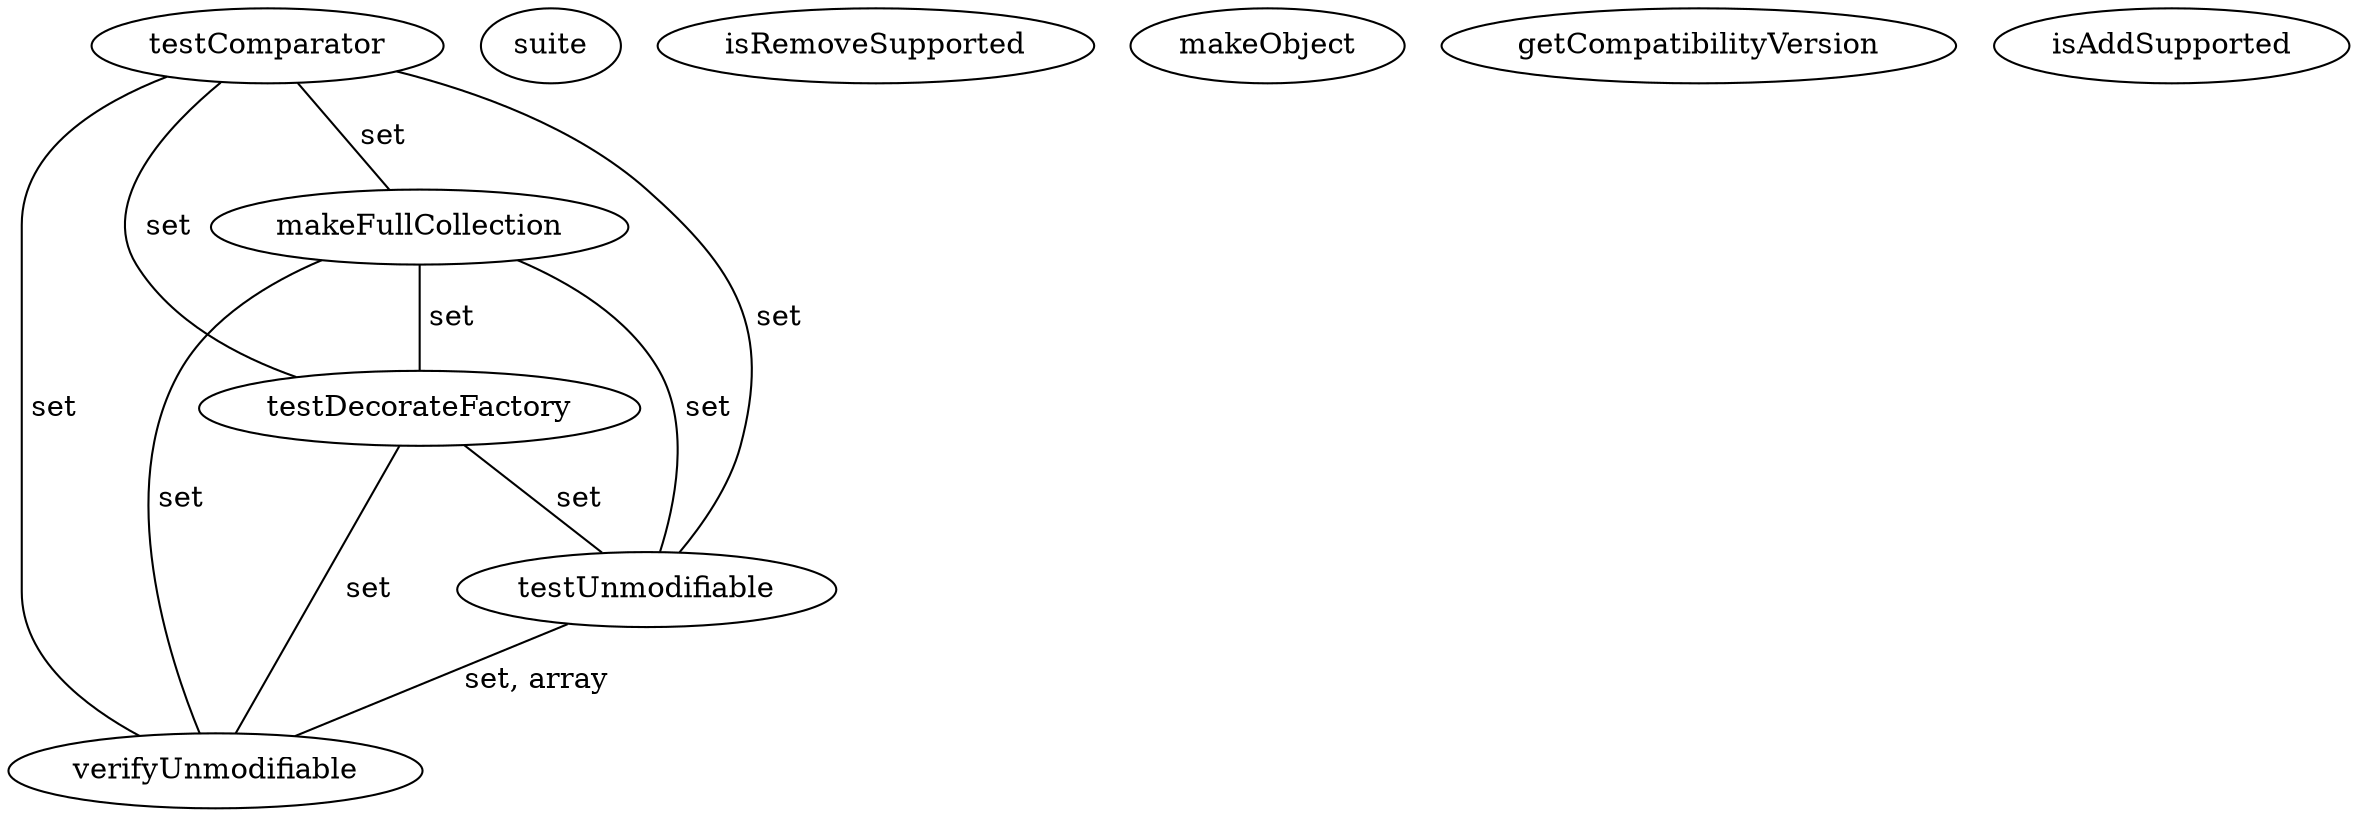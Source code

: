 digraph G {
testComparator;
suite;
isRemoveSupported;
makeFullCollection;
makeObject;
testDecorateFactory;
getCompatibilityVersion;
testUnmodifiable;
verifyUnmodifiable;
isAddSupported;
testComparator -> makeFullCollection [label=" set", dir=none];
testComparator -> testDecorateFactory [label=" set", dir=none];
testComparator -> testUnmodifiable [label=" set", dir=none];
testComparator -> verifyUnmodifiable [label=" set", dir=none];
makeFullCollection -> testDecorateFactory [label=" set", dir=none];
makeFullCollection -> testUnmodifiable [label=" set", dir=none];
makeFullCollection -> verifyUnmodifiable [label=" set", dir=none];
testDecorateFactory -> testUnmodifiable [label=" set", dir=none];
testDecorateFactory -> verifyUnmodifiable [label=" set", dir=none];
testUnmodifiable -> verifyUnmodifiable [label=" set, array", dir=none];
}